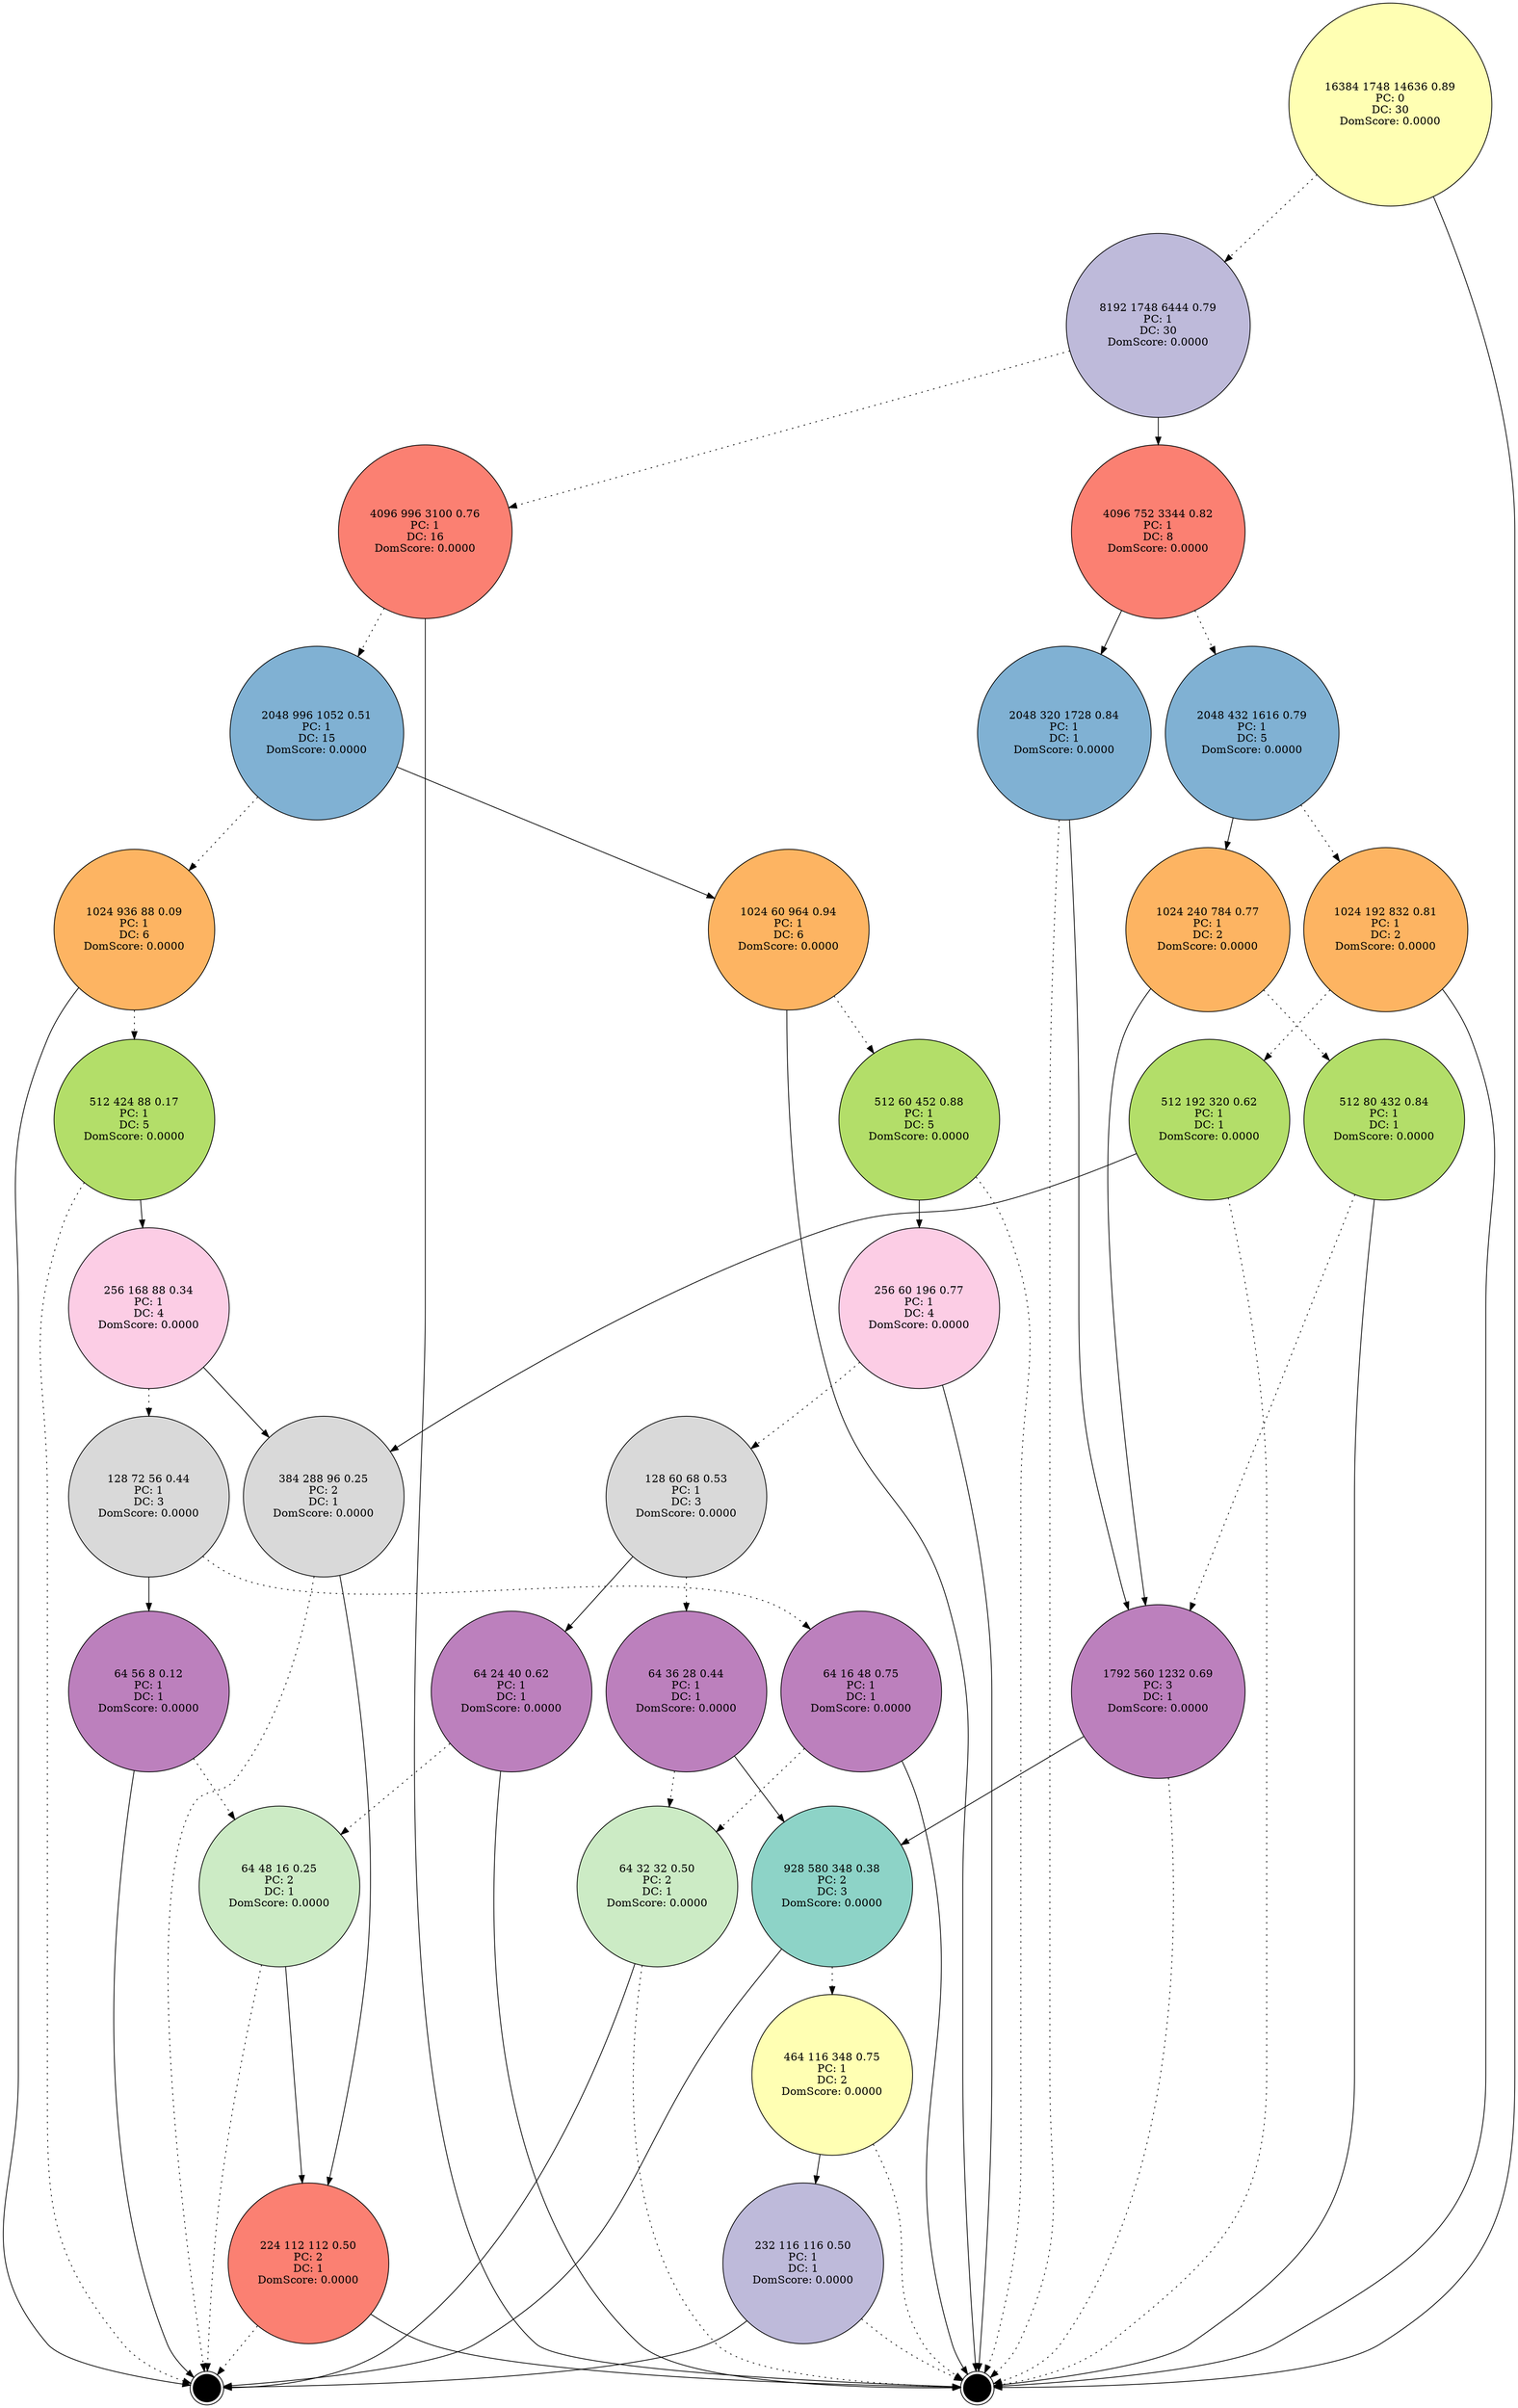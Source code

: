 digraph "" {
		node [colorscheme=set312,
		label="\N",
		shape=circle,
		style=filled
		];
{
graph [rank=same];
122322	[fillcolor=2, label="16384 1748 14636 0.89
PC: 0
DC: 30
DomScore: 0.0000", rank=1];
}
{
graph [rank=same];
122321	[fillcolor=3, label="8192 1748 6444 0.79
PC: 1
DC: 30
DomScore: 0.0000", rank=2];
}
{
graph [rank=same];
122320	[fillcolor=4, label="4096 996 3100 0.76
PC: 1
DC: 16
DomScore: 0.0000", rank=3];
122304	[fillcolor=4, label="4096 752 3344 0.82
PC: 1
DC: 8
DomScore: 0.0000", rank=3];
}
{
graph [rank=same];
122319	[fillcolor=5, label="2048 996 1052 0.51
PC: 1
DC: 15
DomScore: 0.0000", rank=4];
122303	[fillcolor=5, label="2048 432 1616 0.79
PC: 1
DC: 5
DomScore: 0.0000", rank=4];
122296	[fillcolor=5, label="2048 320 1728 0.84
PC: 1
DC: 1
DomScore: 0.0000", rank=4];
}
{
graph [rank=same];
122312	[fillcolor=6, label="1024 60 964 0.94
PC: 1
DC: 6
DomScore: 0.0000", rank=5];
122318	[fillcolor=6, label="1024 936 88 0.09
PC: 1
DC: 6
DomScore: 0.0000", rank=5];
122302	[fillcolor=6, label="1024 192 832 0.81
PC: 1
DC: 2
DomScore: 0.0000", rank=5];
122298	[fillcolor=6, label="1024 240 784 0.77
PC: 1
DC: 2
DomScore: 0.0000", rank=5];
}
{
graph [rank=same];
122311	[fillcolor=7, label="512 60 452 0.88
PC: 1
DC: 5
DomScore: 0.0000", rank=6];
122297	[fillcolor=7, label="512 80 432 0.84
PC: 1
DC: 1
DomScore: 0.0000", rank=6];
122317	[fillcolor=7, label="512 424 88 0.17
PC: 1
DC: 5
DomScore: 0.0000", rank=6];
122301	[fillcolor=7, label="512 192 320 0.62
PC: 1
DC: 1
DomScore: 0.0000", rank=6];
}
{
graph [rank=same];
122316	[fillcolor=8, label="256 168 88 0.34
PC: 1
DC: 4
DomScore: 0.0000", rank=7];
122310	[fillcolor=8, label="256 60 196 0.77
PC: 1
DC: 4
DomScore: 0.0000", rank=7];
}
{
graph [rank=same];
122300	[fillcolor=9, label="384 288 96 0.25
PC: 2
DC: 1
DomScore: 0.0000", rank=8];
122309	[fillcolor=9, label="128 60 68 0.53
PC: 1
DC: 3
DomScore: 0.0000", rank=8];
122315	[fillcolor=9, label="128 72 56 0.44
PC: 1
DC: 3
DomScore: 0.0000", rank=8];
}
{
graph [rank=same];
122313	[fillcolor=10, label="64 56 8 0.12
PC: 1
DC: 1
DomScore: 0.0000", rank=9];
122295	[fillcolor=10, label="1792 560 1232 0.69
PC: 3
DC: 1
DomScore: 0.0000", rank=9];
122308	[fillcolor=10, label="64 36 28 0.44
PC: 1
DC: 1
DomScore: 0.0000", rank=9];
122306	[fillcolor=10, label="64 24 40 0.62
PC: 1
DC: 1
DomScore: 0.0000", rank=9];
122314	[fillcolor=10, label="64 16 48 0.75
PC: 1
DC: 1
DomScore: 0.0000", rank=9];
}
{
graph [rank=same];
122305	[fillcolor=11, label="64 48 16 0.25
PC: 2
DC: 1
DomScore: 0.0000", rank=10];
122307	[fillcolor=11, label="64 32 32 0.50
PC: 2
DC: 1
DomScore: 0.0000", rank=10];
}
{
graph [rank=same];
122294	[fillcolor=1, label="928 580 348 0.38
PC: 2
DC: 3
DomScore: 0.0000", rank=11];
}
{
graph [rank=same];
122293	[fillcolor=2, label="464 116 348 0.75
PC: 1
DC: 2
DomScore: 0.0000", rank=12];
}
{
graph [rank=same];
122292	[fillcolor=3, label="232 116 116 0.50
PC: 1
DC: 1
DomScore: 0.0000", rank=13];
}
{
graph [rank=same];
122299	[fillcolor=4, label="224 112 112 0.50
PC: 2
DC: 1
DomScore: 0.0000", rank=14];
}
0	 [fillcolor=White, label=F, rank=None, shape=doublecircle];
1	 [fillcolor=White, label=T, rank=None, shape=doublecircle];
122322 -> 122321 		[style=dotted];
122322 -> 1
122301 -> 1 		[style=dotted];
122301 -> 122300
122317 -> 0 		[style=dotted];
122317 -> 122316
122307 -> 1 		[style=dotted];
122307 -> 0
122297 -> 122295 		[style=dotted];
122297 -> 1
122296 -> 1 		[style=dotted];
122296 -> 122295
122310 -> 122309 		[style=dotted];
122310 -> 1
122303 -> 122302 		[style=dotted];
122303 -> 122298
122298 -> 122297 		[style=dotted];
122298 -> 122295
122292 -> 1 		[style=dotted];
122292 -> 0
122315 -> 122314 		[style=dotted];
122315 -> 122313
122314 -> 122307 		[style=dotted];
122314 -> 1
122309 -> 122308 		[style=dotted];
122309 -> 122306
122306 -> 122305 		[style=dotted];
122306 -> 1
122321 -> 122320 		[style=dotted];
122321 -> 122304
122308 -> 122307 		[style=dotted];
122308 -> 122294
122304 -> 122303 		[style=dotted];
122304 -> 122296
122299 -> 0 		[style=dotted];
122299 -> 1
122311 -> 1 		[style=dotted];
122311 -> 122310
122305 -> 0 		[style=dotted];
122305 -> 122299
122320 -> 122319 		[style=dotted];
122320 -> 1
122319 -> 122318 		[style=dotted];
122319 -> 122312
122302 -> 122301 		[style=dotted];
122302 -> 1
122293 -> 1 		[style=dotted];
122293 -> 122292
122295 -> 1 		[style=dotted];
122295 -> 122294
122294 -> 122293 		[style=dotted];
122294 -> 0
122313 -> 122305 		[style=dotted];
122313 -> 0
122318 -> 122317 		[style=dotted];
122318 -> 0
122316 -> 122315 		[style=dotted];
122316 -> 122300
122300 -> 0 		[style=dotted];
122300 -> 122299
122312 -> 122311 		[style=dotted];
122312 -> 1
}